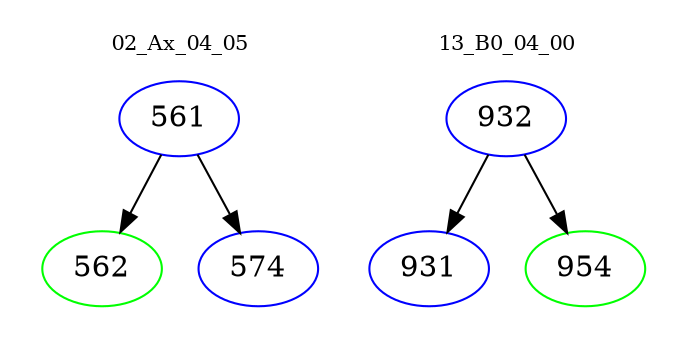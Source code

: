 digraph{
subgraph cluster_0 {
color = white
label = "02_Ax_04_05";
fontsize=10;
T0_561 [label="561", color="blue"]
T0_561 -> T0_562 [color="black"]
T0_562 [label="562", color="green"]
T0_561 -> T0_574 [color="black"]
T0_574 [label="574", color="blue"]
}
subgraph cluster_1 {
color = white
label = "13_B0_04_00";
fontsize=10;
T1_932 [label="932", color="blue"]
T1_932 -> T1_931 [color="black"]
T1_931 [label="931", color="blue"]
T1_932 -> T1_954 [color="black"]
T1_954 [label="954", color="green"]
}
}
